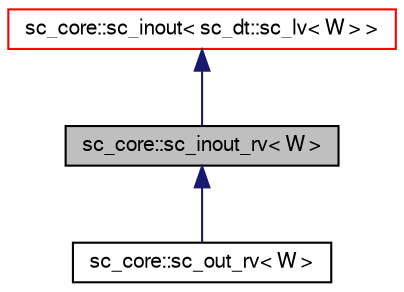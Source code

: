 digraph G
{
  edge [fontname="FreeSans",fontsize="10",labelfontname="FreeSans",labelfontsize="10"];
  node [fontname="FreeSans",fontsize="10",shape=record];
  Node1 [label="sc_core::sc_inout_rv\< W \>",height=0.2,width=0.4,color="black", fillcolor="grey75", style="filled" fontcolor="black"];
  Node2 -> Node1 [dir=back,color="midnightblue",fontsize="10",style="solid",fontname="FreeSans"];
  Node2 [label="sc_core::sc_inout\< sc_dt::sc_lv\< W \> \>",height=0.2,width=0.4,color="red", fillcolor="white", style="filled",URL="$a00102.html"];
  Node1 -> Node3 [dir=back,color="midnightblue",fontsize="10",style="solid",fontname="FreeSans"];
  Node3 [label="sc_core::sc_out_rv\< W \>",height=0.2,width=0.4,color="black", fillcolor="white", style="filled",URL="$a00138.html"];
}

